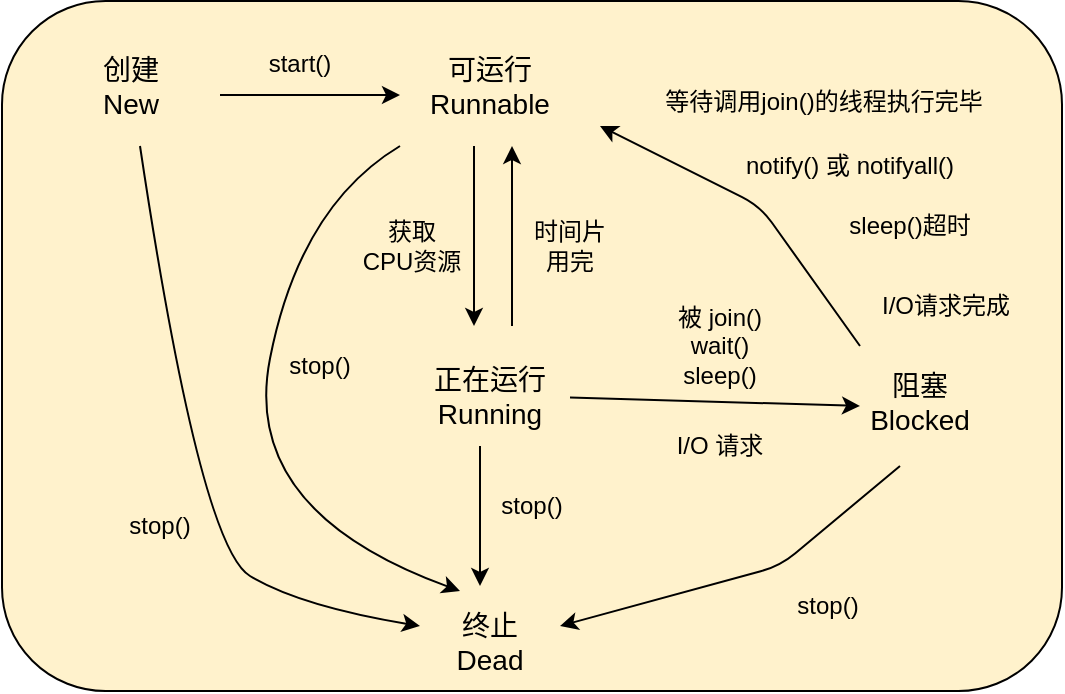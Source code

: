 <mxfile version="14.8.6" type="device"><diagram id="jgk_GPjspRI6Afz96Ib1" name="Page-1"><mxGraphModel dx="865" dy="456" grid="1" gridSize="10" guides="1" tooltips="1" connect="1" arrows="1" fold="1" page="1" pageScale="1" pageWidth="827" pageHeight="1169" math="0" shadow="0"><root><mxCell id="0"/><mxCell id="1" parent="0"/><mxCell id="AvT3DCAbwGRChcT9KDkH-36" value="" style="rounded=1;whiteSpace=wrap;html=1;fillColor=#fff2cc;strokeWidth=1;" vertex="1" parent="1"><mxGeometry x="41" y="67.5" width="530" height="345" as="geometry"/></mxCell><mxCell id="AvT3DCAbwGRChcT9KDkH-1" value="&lt;font style=&quot;font-size: 14px&quot;&gt;创建&lt;br&gt;New&lt;/font&gt;" style="text;html=1;strokeColor=none;fillColor=none;align=center;verticalAlign=middle;whiteSpace=wrap;rounded=0;" vertex="1" parent="1"><mxGeometry x="61" y="85" width="89" height="50" as="geometry"/></mxCell><mxCell id="AvT3DCAbwGRChcT9KDkH-2" value="&lt;font style=&quot;font-size: 14px&quot;&gt;可运行&lt;br&gt;Runnable&lt;/font&gt;" style="text;html=1;strokeColor=none;fillColor=none;align=center;verticalAlign=middle;whiteSpace=wrap;rounded=0;" vertex="1" parent="1"><mxGeometry x="260" y="92.5" width="50" height="35" as="geometry"/></mxCell><mxCell id="AvT3DCAbwGRChcT9KDkH-3" value="&lt;font style=&quot;font-size: 14px&quot;&gt;正在运行&lt;br&gt;Running&lt;/font&gt;" style="text;html=1;strokeColor=none;fillColor=none;align=center;verticalAlign=middle;whiteSpace=wrap;rounded=0;" vertex="1" parent="1"><mxGeometry x="245" y="247" width="80" height="35" as="geometry"/></mxCell><mxCell id="AvT3DCAbwGRChcT9KDkH-4" value="&lt;font style=&quot;font-size: 14px&quot;&gt;终止&lt;br&gt;Dead&lt;/font&gt;" style="text;html=1;strokeColor=none;fillColor=none;align=center;verticalAlign=middle;whiteSpace=wrap;rounded=0;" vertex="1" parent="1"><mxGeometry x="245" y="370" width="80" height="35" as="geometry"/></mxCell><mxCell id="AvT3DCAbwGRChcT9KDkH-5" value="" style="endArrow=classic;html=1;" edge="1" parent="1"><mxGeometry width="50" height="50" relative="1" as="geometry"><mxPoint x="150" y="114.5" as="sourcePoint"/><mxPoint x="240" y="114.5" as="targetPoint"/></mxGeometry></mxCell><mxCell id="AvT3DCAbwGRChcT9KDkH-6" value="&lt;font style=&quot;font-size: 14px&quot;&gt;阻塞&lt;br&gt;Blocked&lt;/font&gt;" style="text;html=1;strokeColor=none;fillColor=none;align=center;verticalAlign=middle;whiteSpace=wrap;rounded=0;" vertex="1" parent="1"><mxGeometry x="460" y="250" width="80" height="35" as="geometry"/></mxCell><mxCell id="AvT3DCAbwGRChcT9KDkH-9" value="" style="curved=1;endArrow=classic;html=1;" edge="1" parent="1"><mxGeometry width="50" height="50" relative="1" as="geometry"><mxPoint x="110" y="140" as="sourcePoint"/><mxPoint x="250" y="380" as="targetPoint"/><Array as="points"><mxPoint x="140" y="340"/><mxPoint x="190" y="370"/></Array></mxGeometry></mxCell><mxCell id="AvT3DCAbwGRChcT9KDkH-10" value="" style="endArrow=classic;html=1;" edge="1" parent="1"><mxGeometry width="50" height="50" relative="1" as="geometry"><mxPoint x="277" y="140" as="sourcePoint"/><mxPoint x="277" y="230" as="targetPoint"/></mxGeometry></mxCell><mxCell id="AvT3DCAbwGRChcT9KDkH-11" value="" style="endArrow=classic;html=1;" edge="1" parent="1"><mxGeometry width="50" height="50" relative="1" as="geometry"><mxPoint x="296.0" y="230" as="sourcePoint"/><mxPoint x="296" y="140" as="targetPoint"/></mxGeometry></mxCell><mxCell id="AvT3DCAbwGRChcT9KDkH-12" value="" style="endArrow=classic;html=1;" edge="1" parent="1"><mxGeometry width="50" height="50" relative="1" as="geometry"><mxPoint x="280.0" y="290" as="sourcePoint"/><mxPoint x="280" y="360" as="targetPoint"/></mxGeometry></mxCell><mxCell id="AvT3DCAbwGRChcT9KDkH-13" value="" style="curved=1;endArrow=classic;html=1;" edge="1" parent="1"><mxGeometry width="50" height="50" relative="1" as="geometry"><mxPoint x="240" y="140" as="sourcePoint"/><mxPoint x="270.0" y="362.5" as="targetPoint"/><Array as="points"><mxPoint x="190" y="170"/><mxPoint x="160" y="322.5"/></Array></mxGeometry></mxCell><mxCell id="AvT3DCAbwGRChcT9KDkH-14" value="" style="endArrow=classic;html=1;" edge="1" parent="1" source="AvT3DCAbwGRChcT9KDkH-3"><mxGeometry width="50" height="50" relative="1" as="geometry"><mxPoint x="306.0" y="240" as="sourcePoint"/><mxPoint x="470" y="270" as="targetPoint"/></mxGeometry></mxCell><mxCell id="AvT3DCAbwGRChcT9KDkH-15" value="" style="endArrow=classic;html=1;" edge="1" parent="1"><mxGeometry width="50" height="50" relative="1" as="geometry"><mxPoint x="490" y="300" as="sourcePoint"/><mxPoint x="320" y="380" as="targetPoint"/><Array as="points"><mxPoint x="430" y="350"/></Array></mxGeometry></mxCell><mxCell id="AvT3DCAbwGRChcT9KDkH-16" value="" style="endArrow=classic;html=1;" edge="1" parent="1"><mxGeometry width="50" height="50" relative="1" as="geometry"><mxPoint x="470" y="240" as="sourcePoint"/><mxPoint x="340.0" y="130" as="targetPoint"/><Array as="points"><mxPoint x="420" y="170"/></Array></mxGeometry></mxCell><mxCell id="AvT3DCAbwGRChcT9KDkH-17" value="start()" style="text;html=1;strokeColor=none;fillColor=none;align=center;verticalAlign=middle;whiteSpace=wrap;rounded=0;" vertex="1" parent="1"><mxGeometry x="170" y="88.5" width="40" height="20" as="geometry"/></mxCell><mxCell id="AvT3DCAbwGRChcT9KDkH-18" value="获取&lt;br&gt;CPU资源" style="text;html=1;strokeColor=none;fillColor=none;align=center;verticalAlign=middle;whiteSpace=wrap;rounded=0;" vertex="1" parent="1"><mxGeometry x="216" y="180" width="60" height="20" as="geometry"/></mxCell><mxCell id="AvT3DCAbwGRChcT9KDkH-19" value="时间片&lt;br&gt;用完" style="text;html=1;strokeColor=none;fillColor=none;align=center;verticalAlign=middle;whiteSpace=wrap;rounded=0;" vertex="1" parent="1"><mxGeometry x="295" y="180" width="60" height="20" as="geometry"/></mxCell><mxCell id="AvT3DCAbwGRChcT9KDkH-22" value="被 join()&lt;br&gt;wait()&lt;br&gt;sleep()" style="text;html=1;strokeColor=none;fillColor=none;align=center;verticalAlign=middle;whiteSpace=wrap;rounded=0;" vertex="1" parent="1"><mxGeometry x="370" y="220" width="60" height="40" as="geometry"/></mxCell><mxCell id="AvT3DCAbwGRChcT9KDkH-24" value="I/O 请求" style="text;html=1;strokeColor=none;fillColor=none;align=center;verticalAlign=middle;whiteSpace=wrap;rounded=0;" vertex="1" parent="1"><mxGeometry x="370" y="280" width="60" height="20" as="geometry"/></mxCell><mxCell id="AvT3DCAbwGRChcT9KDkH-25" value="stop()" style="text;html=1;strokeColor=none;fillColor=none;align=center;verticalAlign=middle;whiteSpace=wrap;rounded=0;" vertex="1" parent="1"><mxGeometry x="276" y="310" width="60" height="20" as="geometry"/></mxCell><mxCell id="AvT3DCAbwGRChcT9KDkH-27" value="等待调用join()的线程执行完毕" style="text;html=1;strokeColor=none;fillColor=none;align=center;verticalAlign=middle;whiteSpace=wrap;rounded=0;" vertex="1" parent="1"><mxGeometry x="364" y="107.5" width="176" height="20" as="geometry"/></mxCell><mxCell id="AvT3DCAbwGRChcT9KDkH-29" value="stop()" style="text;html=1;strokeColor=none;fillColor=none;align=center;verticalAlign=middle;whiteSpace=wrap;rounded=0;" vertex="1" parent="1"><mxGeometry x="170" y="240" width="60" height="20" as="geometry"/></mxCell><mxCell id="AvT3DCAbwGRChcT9KDkH-30" value="stop()" style="text;html=1;strokeColor=none;fillColor=none;align=center;verticalAlign=middle;whiteSpace=wrap;rounded=0;" vertex="1" parent="1"><mxGeometry x="90" y="320" width="60" height="20" as="geometry"/></mxCell><mxCell id="AvT3DCAbwGRChcT9KDkH-31" value="stop()" style="text;html=1;strokeColor=none;fillColor=none;align=center;verticalAlign=middle;whiteSpace=wrap;rounded=0;" vertex="1" parent="1"><mxGeometry x="424" y="360" width="60" height="20" as="geometry"/></mxCell><mxCell id="AvT3DCAbwGRChcT9KDkH-33" value="sleep()超时" style="text;html=1;strokeColor=none;fillColor=none;align=center;verticalAlign=middle;whiteSpace=wrap;rounded=0;" vertex="1" parent="1"><mxGeometry x="450" y="170" width="90" height="20" as="geometry"/></mxCell><mxCell id="AvT3DCAbwGRChcT9KDkH-34" value="notify() 或 notifyall()" style="text;html=1;strokeColor=none;fillColor=none;align=center;verticalAlign=middle;whiteSpace=wrap;rounded=0;" vertex="1" parent="1"><mxGeometry x="400" y="140" width="130" height="20" as="geometry"/></mxCell><mxCell id="AvT3DCAbwGRChcT9KDkH-35" value="I/O请求完成" style="text;html=1;strokeColor=none;fillColor=none;align=center;verticalAlign=middle;whiteSpace=wrap;rounded=0;" vertex="1" parent="1"><mxGeometry x="470" y="210" width="86" height="20" as="geometry"/></mxCell></root></mxGraphModel></diagram></mxfile>